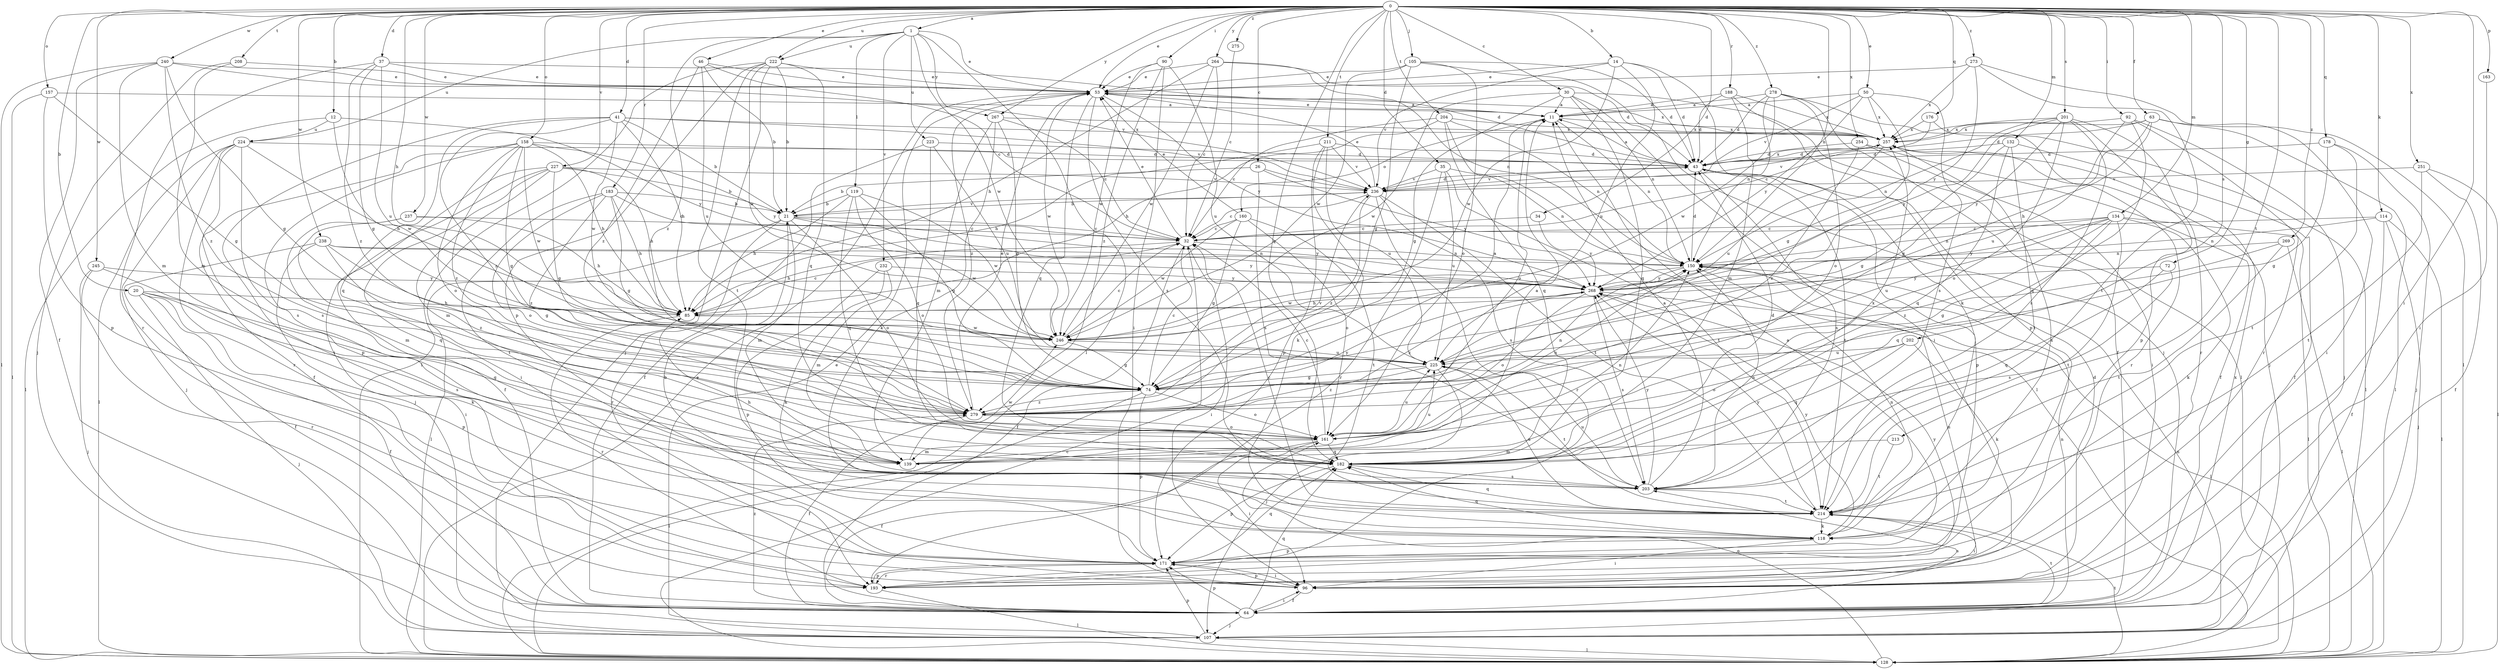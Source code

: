 strict digraph  {
0;
1;
11;
12;
14;
20;
21;
26;
30;
32;
34;
35;
37;
41;
43;
46;
50;
53;
63;
64;
72;
74;
85;
90;
92;
96;
105;
107;
114;
118;
119;
128;
132;
134;
139;
150;
157;
158;
160;
161;
163;
171;
176;
178;
182;
183;
188;
193;
201;
202;
203;
204;
208;
211;
213;
214;
222;
223;
224;
225;
227;
232;
236;
237;
238;
240;
245;
246;
251;
254;
257;
264;
267;
268;
269;
273;
275;
278;
279;
0 -> 1  [label=a];
0 -> 12  [label=b];
0 -> 14  [label=b];
0 -> 20  [label=b];
0 -> 26  [label=c];
0 -> 30  [label=c];
0 -> 34  [label=d];
0 -> 35  [label=d];
0 -> 37  [label=d];
0 -> 41  [label=d];
0 -> 46  [label=e];
0 -> 50  [label=e];
0 -> 53  [label=e];
0 -> 63  [label=f];
0 -> 72  [label=g];
0 -> 85  [label=h];
0 -> 90  [label=i];
0 -> 92  [label=i];
0 -> 96  [label=i];
0 -> 105  [label=j];
0 -> 114  [label=k];
0 -> 132  [label=m];
0 -> 134  [label=m];
0 -> 150  [label=n];
0 -> 157  [label=o];
0 -> 158  [label=o];
0 -> 163  [label=p];
0 -> 176  [label=q];
0 -> 178  [label=q];
0 -> 182  [label=q];
0 -> 183  [label=r];
0 -> 188  [label=r];
0 -> 201  [label=s];
0 -> 202  [label=s];
0 -> 204  [label=t];
0 -> 208  [label=t];
0 -> 211  [label=t];
0 -> 213  [label=t];
0 -> 222  [label=u];
0 -> 227  [label=v];
0 -> 237  [label=w];
0 -> 238  [label=w];
0 -> 240  [label=w];
0 -> 245  [label=w];
0 -> 251  [label=x];
0 -> 254  [label=x];
0 -> 264  [label=y];
0 -> 267  [label=y];
0 -> 269  [label=z];
0 -> 273  [label=z];
0 -> 275  [label=z];
0 -> 278  [label=z];
1 -> 53  [label=e];
1 -> 119  [label=l];
1 -> 128  [label=l];
1 -> 222  [label=u];
1 -> 223  [label=u];
1 -> 224  [label=u];
1 -> 232  [label=v];
1 -> 246  [label=w];
1 -> 267  [label=y];
1 -> 279  [label=z];
11 -> 53  [label=e];
11 -> 150  [label=n];
11 -> 160  [label=o];
11 -> 161  [label=o];
11 -> 257  [label=x];
12 -> 128  [label=l];
12 -> 224  [label=u];
12 -> 246  [label=w];
12 -> 268  [label=y];
14 -> 43  [label=d];
14 -> 53  [label=e];
14 -> 118  [label=k];
14 -> 225  [label=u];
14 -> 236  [label=v];
14 -> 246  [label=w];
20 -> 64  [label=f];
20 -> 85  [label=h];
20 -> 107  [label=j];
20 -> 171  [label=p];
20 -> 182  [label=q];
20 -> 203  [label=s];
21 -> 32  [label=c];
21 -> 128  [label=l];
21 -> 139  [label=m];
21 -> 161  [label=o];
21 -> 193  [label=r];
21 -> 236  [label=v];
21 -> 246  [label=w];
21 -> 268  [label=y];
26 -> 21  [label=b];
26 -> 203  [label=s];
26 -> 236  [label=v];
26 -> 268  [label=y];
30 -> 11  [label=a];
30 -> 74  [label=g];
30 -> 96  [label=i];
30 -> 128  [label=l];
30 -> 150  [label=n];
30 -> 182  [label=q];
30 -> 246  [label=w];
32 -> 53  [label=e];
32 -> 64  [label=f];
32 -> 85  [label=h];
32 -> 96  [label=i];
32 -> 150  [label=n];
34 -> 32  [label=c];
34 -> 268  [label=y];
35 -> 150  [label=n];
35 -> 193  [label=r];
35 -> 214  [label=t];
35 -> 225  [label=u];
35 -> 236  [label=v];
37 -> 43  [label=d];
37 -> 53  [label=e];
37 -> 74  [label=g];
37 -> 193  [label=r];
37 -> 225  [label=u];
37 -> 279  [label=z];
41 -> 21  [label=b];
41 -> 85  [label=h];
41 -> 96  [label=i];
41 -> 182  [label=q];
41 -> 236  [label=v];
41 -> 246  [label=w];
41 -> 257  [label=x];
41 -> 279  [label=z];
43 -> 11  [label=a];
43 -> 171  [label=p];
43 -> 203  [label=s];
43 -> 214  [label=t];
43 -> 236  [label=v];
43 -> 257  [label=x];
46 -> 21  [label=b];
46 -> 32  [label=c];
46 -> 53  [label=e];
46 -> 225  [label=u];
46 -> 279  [label=z];
50 -> 11  [label=a];
50 -> 74  [label=g];
50 -> 203  [label=s];
50 -> 236  [label=v];
50 -> 257  [label=x];
50 -> 268  [label=y];
53 -> 11  [label=a];
53 -> 182  [label=q];
53 -> 203  [label=s];
53 -> 246  [label=w];
53 -> 257  [label=x];
53 -> 268  [label=y];
53 -> 279  [label=z];
63 -> 43  [label=d];
63 -> 85  [label=h];
63 -> 96  [label=i];
63 -> 128  [label=l];
63 -> 257  [label=x];
63 -> 268  [label=y];
64 -> 96  [label=i];
64 -> 107  [label=j];
64 -> 150  [label=n];
64 -> 171  [label=p];
64 -> 182  [label=q];
64 -> 203  [label=s];
64 -> 214  [label=t];
64 -> 257  [label=x];
64 -> 279  [label=z];
72 -> 182  [label=q];
72 -> 203  [label=s];
72 -> 268  [label=y];
74 -> 11  [label=a];
74 -> 32  [label=c];
74 -> 128  [label=l];
74 -> 161  [label=o];
74 -> 171  [label=p];
74 -> 279  [label=z];
85 -> 32  [label=c];
85 -> 193  [label=r];
85 -> 246  [label=w];
90 -> 53  [label=e];
90 -> 96  [label=i];
90 -> 225  [label=u];
90 -> 246  [label=w];
90 -> 279  [label=z];
92 -> 107  [label=j];
92 -> 182  [label=q];
92 -> 193  [label=r];
92 -> 225  [label=u];
92 -> 257  [label=x];
96 -> 43  [label=d];
96 -> 64  [label=f];
96 -> 171  [label=p];
105 -> 43  [label=d];
105 -> 53  [label=e];
105 -> 74  [label=g];
105 -> 107  [label=j];
105 -> 161  [label=o];
105 -> 246  [label=w];
107 -> 53  [label=e];
107 -> 128  [label=l];
107 -> 150  [label=n];
107 -> 171  [label=p];
114 -> 32  [label=c];
114 -> 64  [label=f];
114 -> 107  [label=j];
114 -> 128  [label=l];
114 -> 150  [label=n];
118 -> 21  [label=b];
118 -> 96  [label=i];
118 -> 150  [label=n];
118 -> 171  [label=p];
118 -> 182  [label=q];
118 -> 257  [label=x];
118 -> 268  [label=y];
119 -> 21  [label=b];
119 -> 74  [label=g];
119 -> 85  [label=h];
119 -> 161  [label=o];
119 -> 182  [label=q];
119 -> 246  [label=w];
128 -> 32  [label=c];
128 -> 53  [label=e];
128 -> 161  [label=o];
128 -> 214  [label=t];
132 -> 43  [label=d];
132 -> 64  [label=f];
132 -> 74  [label=g];
132 -> 182  [label=q];
132 -> 214  [label=t];
134 -> 32  [label=c];
134 -> 118  [label=k];
134 -> 128  [label=l];
134 -> 150  [label=n];
134 -> 182  [label=q];
134 -> 214  [label=t];
134 -> 225  [label=u];
134 -> 268  [label=y];
134 -> 279  [label=z];
139 -> 11  [label=a];
139 -> 150  [label=n];
139 -> 225  [label=u];
139 -> 246  [label=w];
150 -> 43  [label=d];
150 -> 246  [label=w];
150 -> 268  [label=y];
157 -> 11  [label=a];
157 -> 74  [label=g];
157 -> 128  [label=l];
157 -> 171  [label=p];
158 -> 43  [label=d];
158 -> 64  [label=f];
158 -> 74  [label=g];
158 -> 85  [label=h];
158 -> 161  [label=o];
158 -> 203  [label=s];
158 -> 246  [label=w];
158 -> 268  [label=y];
158 -> 279  [label=z];
160 -> 32  [label=c];
160 -> 53  [label=e];
160 -> 74  [label=g];
160 -> 161  [label=o];
160 -> 214  [label=t];
160 -> 246  [label=w];
161 -> 32  [label=c];
161 -> 64  [label=f];
161 -> 96  [label=i];
161 -> 139  [label=m];
161 -> 150  [label=n];
161 -> 182  [label=q];
161 -> 225  [label=u];
163 -> 96  [label=i];
171 -> 11  [label=a];
171 -> 96  [label=i];
171 -> 182  [label=q];
171 -> 193  [label=r];
176 -> 32  [label=c];
176 -> 128  [label=l];
176 -> 257  [label=x];
178 -> 43  [label=d];
178 -> 74  [label=g];
178 -> 107  [label=j];
178 -> 214  [label=t];
182 -> 43  [label=d];
182 -> 171  [label=p];
182 -> 203  [label=s];
182 -> 257  [label=x];
183 -> 21  [label=b];
183 -> 32  [label=c];
183 -> 74  [label=g];
183 -> 85  [label=h];
183 -> 161  [label=o];
183 -> 214  [label=t];
183 -> 279  [label=z];
188 -> 11  [label=a];
188 -> 43  [label=d];
188 -> 139  [label=m];
188 -> 171  [label=p];
188 -> 257  [label=x];
193 -> 128  [label=l];
193 -> 150  [label=n];
193 -> 171  [label=p];
193 -> 268  [label=y];
201 -> 74  [label=g];
201 -> 150  [label=n];
201 -> 161  [label=o];
201 -> 171  [label=p];
201 -> 193  [label=r];
201 -> 203  [label=s];
201 -> 257  [label=x];
201 -> 268  [label=y];
202 -> 118  [label=k];
202 -> 161  [label=o];
202 -> 182  [label=q];
202 -> 225  [label=u];
203 -> 11  [label=a];
203 -> 85  [label=h];
203 -> 150  [label=n];
203 -> 214  [label=t];
203 -> 225  [label=u];
203 -> 268  [label=y];
204 -> 32  [label=c];
204 -> 85  [label=h];
204 -> 128  [label=l];
204 -> 150  [label=n];
204 -> 182  [label=q];
204 -> 257  [label=x];
208 -> 53  [label=e];
208 -> 107  [label=j];
208 -> 139  [label=m];
211 -> 43  [label=d];
211 -> 85  [label=h];
211 -> 118  [label=k];
211 -> 171  [label=p];
211 -> 225  [label=u];
211 -> 236  [label=v];
213 -> 139  [label=m];
213 -> 214  [label=t];
214 -> 32  [label=c];
214 -> 96  [label=i];
214 -> 118  [label=k];
214 -> 182  [label=q];
214 -> 225  [label=u];
214 -> 268  [label=y];
222 -> 21  [label=b];
222 -> 53  [label=e];
222 -> 107  [label=j];
222 -> 128  [label=l];
222 -> 171  [label=p];
222 -> 182  [label=q];
222 -> 214  [label=t];
222 -> 246  [label=w];
223 -> 43  [label=d];
223 -> 64  [label=f];
223 -> 182  [label=q];
223 -> 225  [label=u];
224 -> 43  [label=d];
224 -> 85  [label=h];
224 -> 107  [label=j];
224 -> 128  [label=l];
224 -> 171  [label=p];
224 -> 193  [label=r];
224 -> 203  [label=s];
225 -> 74  [label=g];
225 -> 107  [label=j];
225 -> 214  [label=t];
225 -> 279  [label=z];
227 -> 21  [label=b];
227 -> 64  [label=f];
227 -> 74  [label=g];
227 -> 85  [label=h];
227 -> 96  [label=i];
227 -> 107  [label=j];
227 -> 139  [label=m];
227 -> 236  [label=v];
232 -> 118  [label=k];
232 -> 139  [label=m];
232 -> 171  [label=p];
232 -> 268  [label=y];
236 -> 21  [label=b];
236 -> 32  [label=c];
236 -> 43  [label=d];
236 -> 53  [label=e];
236 -> 193  [label=r];
236 -> 203  [label=s];
236 -> 214  [label=t];
236 -> 279  [label=z];
237 -> 32  [label=c];
237 -> 85  [label=h];
237 -> 139  [label=m];
237 -> 182  [label=q];
238 -> 64  [label=f];
238 -> 74  [label=g];
238 -> 96  [label=i];
238 -> 150  [label=n];
238 -> 268  [label=y];
238 -> 279  [label=z];
240 -> 53  [label=e];
240 -> 64  [label=f];
240 -> 74  [label=g];
240 -> 128  [label=l];
240 -> 139  [label=m];
240 -> 236  [label=v];
240 -> 279  [label=z];
245 -> 107  [label=j];
245 -> 118  [label=k];
245 -> 193  [label=r];
245 -> 268  [label=y];
246 -> 32  [label=c];
246 -> 74  [label=g];
246 -> 225  [label=u];
251 -> 64  [label=f];
251 -> 128  [label=l];
251 -> 214  [label=t];
251 -> 236  [label=v];
254 -> 43  [label=d];
254 -> 64  [label=f];
254 -> 96  [label=i];
254 -> 279  [label=z];
257 -> 43  [label=d];
257 -> 193  [label=r];
257 -> 225  [label=u];
257 -> 236  [label=v];
264 -> 32  [label=c];
264 -> 43  [label=d];
264 -> 53  [label=e];
264 -> 85  [label=h];
264 -> 150  [label=n];
264 -> 246  [label=w];
267 -> 32  [label=c];
267 -> 74  [label=g];
267 -> 118  [label=k];
267 -> 139  [label=m];
267 -> 257  [label=x];
268 -> 85  [label=h];
268 -> 128  [label=l];
268 -> 161  [label=o];
268 -> 203  [label=s];
268 -> 279  [label=z];
269 -> 74  [label=g];
269 -> 128  [label=l];
269 -> 150  [label=n];
269 -> 214  [label=t];
273 -> 53  [label=e];
273 -> 128  [label=l];
273 -> 214  [label=t];
273 -> 257  [label=x];
273 -> 268  [label=y];
275 -> 32  [label=c];
278 -> 11  [label=a];
278 -> 43  [label=d];
278 -> 64  [label=f];
278 -> 107  [label=j];
278 -> 150  [label=n];
278 -> 161  [label=o];
278 -> 246  [label=w];
279 -> 53  [label=e];
279 -> 64  [label=f];
279 -> 150  [label=n];
279 -> 161  [label=o];
279 -> 236  [label=v];
279 -> 268  [label=y];
}
